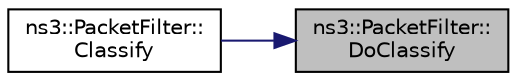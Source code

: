 digraph "ns3::PacketFilter::DoClassify"
{
 // LATEX_PDF_SIZE
  edge [fontname="Helvetica",fontsize="10",labelfontname="Helvetica",labelfontsize="10"];
  node [fontname="Helvetica",fontsize="10",shape=record];
  rankdir="RL";
  Node1 [label="ns3::PacketFilter::\lDoClassify",height=0.2,width=0.4,color="black", fillcolor="grey75", style="filled", fontcolor="black",tooltip="Classify a packet."];
  Node1 -> Node2 [dir="back",color="midnightblue",fontsize="10",style="solid",fontname="Helvetica"];
  Node2 [label="ns3::PacketFilter::\lClassify",height=0.2,width=0.4,color="black", fillcolor="white", style="filled",URL="$classns3_1_1_packet_filter.html#a306d02934d1d1d734821161db0f6d2d8",tooltip="Classify a packet."];
}
